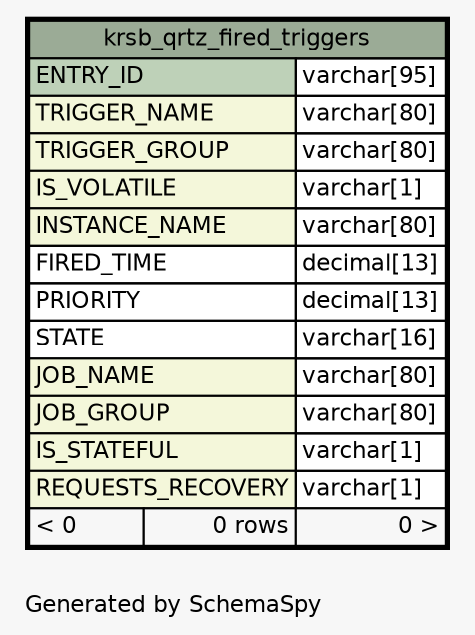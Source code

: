 // dot 2.28.0 on Mac OS X 10.7.2
// SchemaSpy rev 590
digraph "oneDegreeRelationshipsDiagram" {
  graph [
    rankdir="RL"
    bgcolor="#f7f7f7"
    label="\nGenerated by SchemaSpy"
    labeljust="l"
    nodesep="0.18"
    ranksep="0.46"
    fontname="Helvetica"
    fontsize="11"
  ];
  node [
    fontname="Helvetica"
    fontsize="11"
    shape="plaintext"
  ];
  edge [
    arrowsize="0.8"
  ];
  "krsb_qrtz_fired_triggers" [
    label=<
    <TABLE BORDER="2" CELLBORDER="1" CELLSPACING="0" BGCOLOR="#ffffff">
      <TR><TD COLSPAN="3" BGCOLOR="#9bab96" ALIGN="CENTER">krsb_qrtz_fired_triggers</TD></TR>
      <TR><TD PORT="ENTRY_ID" COLSPAN="2" BGCOLOR="#bed1b8" ALIGN="LEFT">ENTRY_ID</TD><TD PORT="ENTRY_ID.type" ALIGN="LEFT">varchar[95]</TD></TR>
      <TR><TD PORT="TRIGGER_NAME" COLSPAN="2" BGCOLOR="#f4f7da" ALIGN="LEFT">TRIGGER_NAME</TD><TD PORT="TRIGGER_NAME.type" ALIGN="LEFT">varchar[80]</TD></TR>
      <TR><TD PORT="TRIGGER_GROUP" COLSPAN="2" BGCOLOR="#f4f7da" ALIGN="LEFT">TRIGGER_GROUP</TD><TD PORT="TRIGGER_GROUP.type" ALIGN="LEFT">varchar[80]</TD></TR>
      <TR><TD PORT="IS_VOLATILE" COLSPAN="2" BGCOLOR="#f4f7da" ALIGN="LEFT">IS_VOLATILE</TD><TD PORT="IS_VOLATILE.type" ALIGN="LEFT">varchar[1]</TD></TR>
      <TR><TD PORT="INSTANCE_NAME" COLSPAN="2" BGCOLOR="#f4f7da" ALIGN="LEFT">INSTANCE_NAME</TD><TD PORT="INSTANCE_NAME.type" ALIGN="LEFT">varchar[80]</TD></TR>
      <TR><TD PORT="FIRED_TIME" COLSPAN="2" ALIGN="LEFT">FIRED_TIME</TD><TD PORT="FIRED_TIME.type" ALIGN="LEFT">decimal[13]</TD></TR>
      <TR><TD PORT="PRIORITY" COLSPAN="2" ALIGN="LEFT">PRIORITY</TD><TD PORT="PRIORITY.type" ALIGN="LEFT">decimal[13]</TD></TR>
      <TR><TD PORT="STATE" COLSPAN="2" ALIGN="LEFT">STATE</TD><TD PORT="STATE.type" ALIGN="LEFT">varchar[16]</TD></TR>
      <TR><TD PORT="JOB_NAME" COLSPAN="2" BGCOLOR="#f4f7da" ALIGN="LEFT">JOB_NAME</TD><TD PORT="JOB_NAME.type" ALIGN="LEFT">varchar[80]</TD></TR>
      <TR><TD PORT="JOB_GROUP" COLSPAN="2" BGCOLOR="#f4f7da" ALIGN="LEFT">JOB_GROUP</TD><TD PORT="JOB_GROUP.type" ALIGN="LEFT">varchar[80]</TD></TR>
      <TR><TD PORT="IS_STATEFUL" COLSPAN="2" BGCOLOR="#f4f7da" ALIGN="LEFT">IS_STATEFUL</TD><TD PORT="IS_STATEFUL.type" ALIGN="LEFT">varchar[1]</TD></TR>
      <TR><TD PORT="REQUESTS_RECOVERY" COLSPAN="2" BGCOLOR="#f4f7da" ALIGN="LEFT">REQUESTS_RECOVERY</TD><TD PORT="REQUESTS_RECOVERY.type" ALIGN="LEFT">varchar[1]</TD></TR>
      <TR><TD ALIGN="LEFT" BGCOLOR="#f7f7f7">&lt; 0</TD><TD ALIGN="RIGHT" BGCOLOR="#f7f7f7">0 rows</TD><TD ALIGN="RIGHT" BGCOLOR="#f7f7f7">0 &gt;</TD></TR>
    </TABLE>>
    URL="krsb_qrtz_fired_triggers.html"
    tooltip="krsb_qrtz_fired_triggers"
  ];
}
